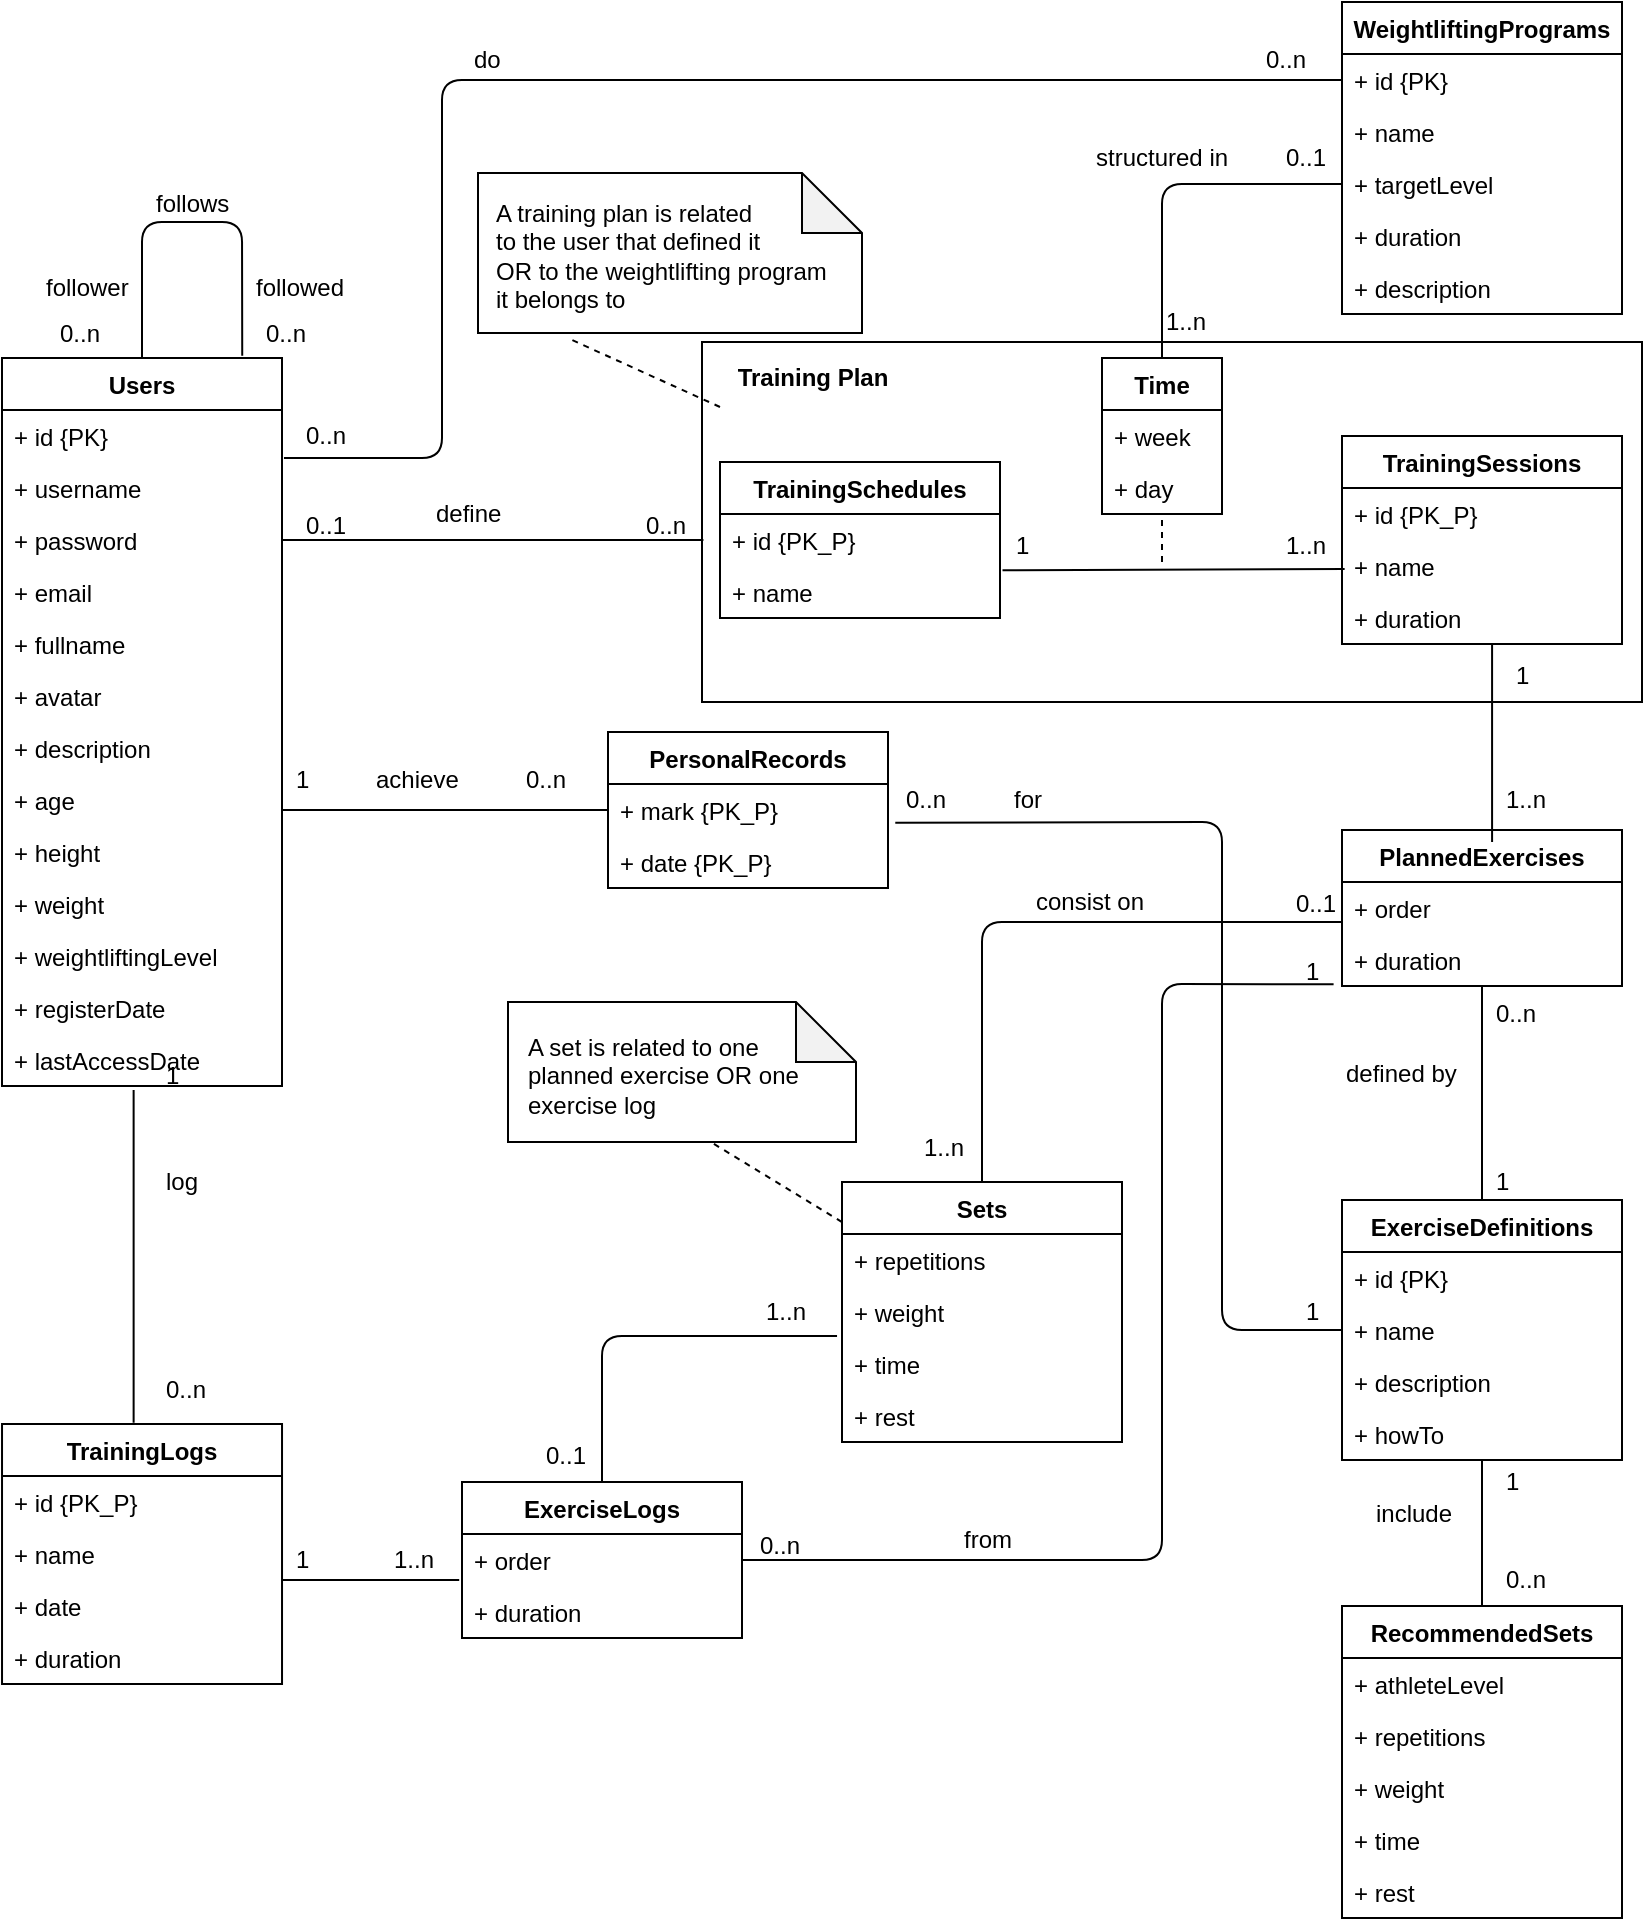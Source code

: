 <mxfile version="13.6.2" type="device"><diagram id="idXTvbD427typI56JTEM" name="Page-1"><mxGraphModel dx="2249" dy="763" grid="1" gridSize="10" guides="1" tooltips="1" connect="1" arrows="1" fold="1" page="1" pageScale="1" pageWidth="827" pageHeight="1169" math="0" shadow="0"><root><mxCell id="0"/><mxCell id="1" parent="0"/><mxCell id="OEXnfbYVCqWQle-lbvi1-2" value="" style="shape=note;whiteSpace=wrap;html=1;backgroundOutline=1;darkOpacity=0.05;" vertex="1" parent="1"><mxGeometry x="208" y="195.5" width="192" height="80" as="geometry"/></mxCell><mxCell id="u2tFUSEiuzSEKqtP-xgX-14" value="" style="verticalLabelPosition=bottom;verticalAlign=top;html=1;shape=mxgraph.basic.rect;fillColor=#ffffff;fillColor2=none;strokeColor=#000000;strokeWidth=1;size=20;indent=5;" parent="1" vertex="1"><mxGeometry x="320" y="280" width="470" height="180" as="geometry"/></mxCell><mxCell id="pbSIblfSQKx388UFBBrS-122" value="Time" style="swimlane;fontStyle=1;childLayout=stackLayout;horizontal=1;startSize=26;fillColor=none;horizontalStack=0;resizeParent=1;resizeParentMax=0;resizeLast=0;collapsible=1;marginBottom=0;" parent="1" vertex="1"><mxGeometry x="520" y="288" width="60" height="78" as="geometry"/></mxCell><mxCell id="pbSIblfSQKx388UFBBrS-125" value="+ week" style="text;strokeColor=none;fillColor=none;align=left;verticalAlign=top;spacingLeft=4;spacingRight=4;overflow=hidden;rotatable=0;points=[[0,0.5],[1,0.5]];portConstraint=eastwest;" parent="pbSIblfSQKx388UFBBrS-122" vertex="1"><mxGeometry y="26" width="60" height="26" as="geometry"/></mxCell><mxCell id="pbSIblfSQKx388UFBBrS-127" value="+ day" style="text;strokeColor=none;fillColor=none;align=left;verticalAlign=top;spacingLeft=4;spacingRight=4;overflow=hidden;rotatable=0;points=[[0,0.5],[1,0.5]];portConstraint=eastwest;" parent="pbSIblfSQKx388UFBBrS-122" vertex="1"><mxGeometry y="52" width="60" height="26" as="geometry"/></mxCell><mxCell id="pbSIblfSQKx388UFBBrS-6" value="Users" style="swimlane;fontStyle=1;childLayout=stackLayout;horizontal=1;startSize=26;fillColor=none;horizontalStack=0;resizeParent=1;resizeParentMax=0;resizeLast=0;collapsible=1;marginBottom=0;" parent="1" vertex="1"><mxGeometry x="-30" y="288" width="140" height="364" as="geometry"/></mxCell><mxCell id="pbSIblfSQKx388UFBBrS-7" value="+ id {PK}" style="text;strokeColor=none;fillColor=none;align=left;verticalAlign=top;spacingLeft=4;spacingRight=4;overflow=hidden;rotatable=0;points=[[0,0.5],[1,0.5]];portConstraint=eastwest;" parent="pbSIblfSQKx388UFBBrS-6" vertex="1"><mxGeometry y="26" width="140" height="26" as="geometry"/></mxCell><mxCell id="pbSIblfSQKx388UFBBrS-8" value="+ username" style="text;strokeColor=none;fillColor=none;align=left;verticalAlign=top;spacingLeft=4;spacingRight=4;overflow=hidden;rotatable=0;points=[[0,0.5],[1,0.5]];portConstraint=eastwest;" parent="pbSIblfSQKx388UFBBrS-6" vertex="1"><mxGeometry y="52" width="140" height="26" as="geometry"/></mxCell><mxCell id="pbSIblfSQKx388UFBBrS-13" value="+ password" style="text;strokeColor=none;fillColor=none;align=left;verticalAlign=top;spacingLeft=4;spacingRight=4;overflow=hidden;rotatable=0;points=[[0,0.5],[1,0.5]];portConstraint=eastwest;" parent="pbSIblfSQKx388UFBBrS-6" vertex="1"><mxGeometry y="78" width="140" height="26" as="geometry"/></mxCell><mxCell id="pbSIblfSQKx388UFBBrS-15" value="+ email" style="text;strokeColor=none;fillColor=none;align=left;verticalAlign=top;spacingLeft=4;spacingRight=4;overflow=hidden;rotatable=0;points=[[0,0.5],[1,0.5]];portConstraint=eastwest;" parent="pbSIblfSQKx388UFBBrS-6" vertex="1"><mxGeometry y="104" width="140" height="26" as="geometry"/></mxCell><mxCell id="pbSIblfSQKx388UFBBrS-11" value="+ fullname" style="text;strokeColor=none;fillColor=none;align=left;verticalAlign=top;spacingLeft=4;spacingRight=4;overflow=hidden;rotatable=0;points=[[0,0.5],[1,0.5]];portConstraint=eastwest;" parent="pbSIblfSQKx388UFBBrS-6" vertex="1"><mxGeometry y="130" width="140" height="26" as="geometry"/></mxCell><mxCell id="pbSIblfSQKx388UFBBrS-14" value="+ avatar" style="text;strokeColor=none;fillColor=none;align=left;verticalAlign=top;spacingLeft=4;spacingRight=4;overflow=hidden;rotatable=0;points=[[0,0.5],[1,0.5]];portConstraint=eastwest;" parent="pbSIblfSQKx388UFBBrS-6" vertex="1"><mxGeometry y="156" width="140" height="26" as="geometry"/></mxCell><mxCell id="OEXnfbYVCqWQle-lbvi1-6" value="+ description" style="text;strokeColor=none;fillColor=none;align=left;verticalAlign=top;spacingLeft=4;spacingRight=4;overflow=hidden;rotatable=0;points=[[0,0.5],[1,0.5]];portConstraint=eastwest;" vertex="1" parent="pbSIblfSQKx388UFBBrS-6"><mxGeometry y="182" width="140" height="26" as="geometry"/></mxCell><mxCell id="pbSIblfSQKx388UFBBrS-18" value="+ age" style="text;strokeColor=none;fillColor=none;align=left;verticalAlign=top;spacingLeft=4;spacingRight=4;overflow=hidden;rotatable=0;points=[[0,0.5],[1,0.5]];portConstraint=eastwest;" parent="pbSIblfSQKx388UFBBrS-6" vertex="1"><mxGeometry y="208" width="140" height="26" as="geometry"/></mxCell><mxCell id="pbSIblfSQKx388UFBBrS-16" value="+ height" style="text;strokeColor=none;fillColor=none;align=left;verticalAlign=top;spacingLeft=4;spacingRight=4;overflow=hidden;rotatable=0;points=[[0,0.5],[1,0.5]];portConstraint=eastwest;" parent="pbSIblfSQKx388UFBBrS-6" vertex="1"><mxGeometry y="234" width="140" height="26" as="geometry"/></mxCell><mxCell id="pbSIblfSQKx388UFBBrS-17" value="+ weight" style="text;strokeColor=none;fillColor=none;align=left;verticalAlign=top;spacingLeft=4;spacingRight=4;overflow=hidden;rotatable=0;points=[[0,0.5],[1,0.5]];portConstraint=eastwest;" parent="pbSIblfSQKx388UFBBrS-6" vertex="1"><mxGeometry y="260" width="140" height="26" as="geometry"/></mxCell><mxCell id="pbSIblfSQKx388UFBBrS-19" value="+ weightliftingLevel" style="text;strokeColor=none;fillColor=none;align=left;verticalAlign=top;spacingLeft=4;spacingRight=4;overflow=hidden;rotatable=0;points=[[0,0.5],[1,0.5]];portConstraint=eastwest;" parent="pbSIblfSQKx388UFBBrS-6" vertex="1"><mxGeometry y="286" width="140" height="26" as="geometry"/></mxCell><mxCell id="pbSIblfSQKx388UFBBrS-9" value="+ registerDate" style="text;strokeColor=none;fillColor=none;align=left;verticalAlign=top;spacingLeft=4;spacingRight=4;overflow=hidden;rotatable=0;points=[[0,0.5],[1,0.5]];portConstraint=eastwest;" parent="pbSIblfSQKx388UFBBrS-6" vertex="1"><mxGeometry y="312" width="140" height="26" as="geometry"/></mxCell><mxCell id="pbSIblfSQKx388UFBBrS-10" value="+ lastAccessDate" style="text;strokeColor=none;fillColor=none;align=left;verticalAlign=top;spacingLeft=4;spacingRight=4;overflow=hidden;rotatable=0;points=[[0,0.5],[1,0.5]];portConstraint=eastwest;" parent="pbSIblfSQKx388UFBBrS-6" vertex="1"><mxGeometry y="338" width="140" height="26" as="geometry"/></mxCell><mxCell id="pbSIblfSQKx388UFBBrS-35" value="follows" style="text;html=1;resizable=0;points=[];autosize=1;align=left;verticalAlign=top;spacingTop=-4;" parent="1" vertex="1"><mxGeometry x="45" y="201" width="50" height="20" as="geometry"/></mxCell><mxCell id="pbSIblfSQKx388UFBBrS-36" value="follower" style="text;html=1;resizable=0;points=[];autosize=1;align=left;verticalAlign=top;spacingTop=-4;" parent="1" vertex="1"><mxGeometry x="-10" y="243" width="60" height="20" as="geometry"/></mxCell><mxCell id="pbSIblfSQKx388UFBBrS-37" value="followed" style="text;html=1;resizable=0;points=[];autosize=1;align=left;verticalAlign=top;spacingTop=-4;" parent="1" vertex="1"><mxGeometry x="95" y="243" width="60" height="20" as="geometry"/></mxCell><mxCell id="pbSIblfSQKx388UFBBrS-39" value="TrainingSchedules" style="swimlane;fontStyle=1;childLayout=stackLayout;horizontal=1;startSize=26;fillColor=none;horizontalStack=0;resizeParent=1;resizeParentMax=0;resizeLast=0;collapsible=1;marginBottom=0;" parent="1" vertex="1"><mxGeometry x="329" y="340" width="140" height="78" as="geometry"/></mxCell><mxCell id="pbSIblfSQKx388UFBBrS-40" value="+ id {PK_P}" style="text;strokeColor=none;fillColor=none;align=left;verticalAlign=top;spacingLeft=4;spacingRight=4;overflow=hidden;rotatable=0;points=[[0,0.5],[1,0.5]];portConstraint=eastwest;" parent="pbSIblfSQKx388UFBBrS-39" vertex="1"><mxGeometry y="26" width="140" height="26" as="geometry"/></mxCell><mxCell id="pbSIblfSQKx388UFBBrS-41" value="+ name" style="text;strokeColor=none;fillColor=none;align=left;verticalAlign=top;spacingLeft=4;spacingRight=4;overflow=hidden;rotatable=0;points=[[0,0.5],[1,0.5]];portConstraint=eastwest;" parent="pbSIblfSQKx388UFBBrS-39" vertex="1"><mxGeometry y="52" width="140" height="26" as="geometry"/></mxCell><mxCell id="pbSIblfSQKx388UFBBrS-43" value="TrainingSessions" style="swimlane;fontStyle=1;childLayout=stackLayout;horizontal=1;startSize=26;fillColor=none;horizontalStack=0;resizeParent=1;resizeParentMax=0;resizeLast=0;collapsible=1;marginBottom=0;" parent="1" vertex="1"><mxGeometry x="640" y="327" width="140" height="104" as="geometry"/></mxCell><mxCell id="pbSIblfSQKx388UFBBrS-44" value="+ id {PK_P}" style="text;strokeColor=none;fillColor=none;align=left;verticalAlign=top;spacingLeft=4;spacingRight=4;overflow=hidden;rotatable=0;points=[[0,0.5],[1,0.5]];portConstraint=eastwest;" parent="pbSIblfSQKx388UFBBrS-43" vertex="1"><mxGeometry y="26" width="140" height="26" as="geometry"/></mxCell><mxCell id="pbSIblfSQKx388UFBBrS-45" value="+ name" style="text;strokeColor=none;fillColor=none;align=left;verticalAlign=top;spacingLeft=4;spacingRight=4;overflow=hidden;rotatable=0;points=[[0,0.5],[1,0.5]];portConstraint=eastwest;" parent="pbSIblfSQKx388UFBBrS-43" vertex="1"><mxGeometry y="52" width="140" height="26" as="geometry"/></mxCell><mxCell id="pbSIblfSQKx388UFBBrS-54" value="+ duration" style="text;strokeColor=none;fillColor=none;align=left;verticalAlign=top;spacingLeft=4;spacingRight=4;overflow=hidden;rotatable=0;points=[[0,0.5],[1,0.5]];portConstraint=eastwest;" parent="pbSIblfSQKx388UFBBrS-43" vertex="1"><mxGeometry y="78" width="140" height="26" as="geometry"/></mxCell><mxCell id="pbSIblfSQKx388UFBBrS-50" value="PlannedExercises" style="swimlane;fontStyle=1;childLayout=stackLayout;horizontal=1;startSize=26;fillColor=none;horizontalStack=0;resizeParent=1;resizeParentMax=0;resizeLast=0;collapsible=1;marginBottom=0;" parent="1" vertex="1"><mxGeometry x="640" y="524" width="140" height="78" as="geometry"/></mxCell><mxCell id="pbSIblfSQKx388UFBBrS-111" value="+ order" style="text;strokeColor=none;fillColor=none;align=left;verticalAlign=top;spacingLeft=4;spacingRight=4;overflow=hidden;rotatable=0;points=[[0,0.5],[1,0.5]];portConstraint=eastwest;" parent="pbSIblfSQKx388UFBBrS-50" vertex="1"><mxGeometry y="26" width="140" height="26" as="geometry"/></mxCell><mxCell id="pbSIblfSQKx388UFBBrS-53" value="+ duration" style="text;strokeColor=none;fillColor=none;align=left;verticalAlign=top;spacingLeft=4;spacingRight=4;overflow=hidden;rotatable=0;points=[[0,0.5],[1,0.5]];portConstraint=eastwest;" parent="pbSIblfSQKx388UFBBrS-50" vertex="1"><mxGeometry y="52" width="140" height="26" as="geometry"/></mxCell><mxCell id="pbSIblfSQKx388UFBBrS-55" value="Sets" style="swimlane;fontStyle=1;childLayout=stackLayout;horizontal=1;startSize=26;fillColor=none;horizontalStack=0;resizeParent=1;resizeParentMax=0;resizeLast=0;collapsible=1;marginBottom=0;" parent="1" vertex="1"><mxGeometry x="390" y="700" width="140" height="130" as="geometry"/></mxCell><mxCell id="pbSIblfSQKx388UFBBrS-56" value="+ repetitions" style="text;strokeColor=none;fillColor=none;align=left;verticalAlign=top;spacingLeft=4;spacingRight=4;overflow=hidden;rotatable=0;points=[[0,0.5],[1,0.5]];portConstraint=eastwest;" parent="pbSIblfSQKx388UFBBrS-55" vertex="1"><mxGeometry y="26" width="140" height="26" as="geometry"/></mxCell><mxCell id="pbSIblfSQKx388UFBBrS-57" value="+ weight" style="text;strokeColor=none;fillColor=none;align=left;verticalAlign=top;spacingLeft=4;spacingRight=4;overflow=hidden;rotatable=0;points=[[0,0.5],[1,0.5]];portConstraint=eastwest;" parent="pbSIblfSQKx388UFBBrS-55" vertex="1"><mxGeometry y="52" width="140" height="26" as="geometry"/></mxCell><mxCell id="pbSIblfSQKx388UFBBrS-61" value="+ time" style="text;strokeColor=none;fillColor=none;align=left;verticalAlign=top;spacingLeft=4;spacingRight=4;overflow=hidden;rotatable=0;points=[[0,0.5],[1,0.5]];portConstraint=eastwest;" parent="pbSIblfSQKx388UFBBrS-55" vertex="1"><mxGeometry y="78" width="140" height="26" as="geometry"/></mxCell><mxCell id="pbSIblfSQKx388UFBBrS-58" value="+ rest" style="text;strokeColor=none;fillColor=none;align=left;verticalAlign=top;spacingLeft=4;spacingRight=4;overflow=hidden;rotatable=0;points=[[0,0.5],[1,0.5]];portConstraint=eastwest;" parent="pbSIblfSQKx388UFBBrS-55" vertex="1"><mxGeometry y="104" width="140" height="26" as="geometry"/></mxCell><mxCell id="pbSIblfSQKx388UFBBrS-62" value="ExerciseDefinitions" style="swimlane;fontStyle=1;childLayout=stackLayout;horizontal=1;startSize=26;fillColor=none;horizontalStack=0;resizeParent=1;resizeParentMax=0;resizeLast=0;collapsible=1;marginBottom=0;" parent="1" vertex="1"><mxGeometry x="640" y="709" width="140" height="130" as="geometry"/></mxCell><mxCell id="pbSIblfSQKx388UFBBrS-66" value="+ id {PK}" style="text;strokeColor=none;fillColor=none;align=left;verticalAlign=top;spacingLeft=4;spacingRight=4;overflow=hidden;rotatable=0;points=[[0,0.5],[1,0.5]];portConstraint=eastwest;" parent="pbSIblfSQKx388UFBBrS-62" vertex="1"><mxGeometry y="26" width="140" height="26" as="geometry"/></mxCell><mxCell id="pbSIblfSQKx388UFBBrS-63" value="+ name" style="text;strokeColor=none;fillColor=none;align=left;verticalAlign=top;spacingLeft=4;spacingRight=4;overflow=hidden;rotatable=0;points=[[0,0.5],[1,0.5]];portConstraint=eastwest;" parent="pbSIblfSQKx388UFBBrS-62" vertex="1"><mxGeometry y="52" width="140" height="26" as="geometry"/></mxCell><mxCell id="pbSIblfSQKx388UFBBrS-64" value="+ description" style="text;strokeColor=none;fillColor=none;align=left;verticalAlign=top;spacingLeft=4;spacingRight=4;overflow=hidden;rotatable=0;points=[[0,0.5],[1,0.5]];portConstraint=eastwest;" parent="pbSIblfSQKx388UFBBrS-62" vertex="1"><mxGeometry y="78" width="140" height="26" as="geometry"/></mxCell><mxCell id="pbSIblfSQKx388UFBBrS-65" value="+ howTo" style="text;strokeColor=none;fillColor=none;align=left;verticalAlign=top;spacingLeft=4;spacingRight=4;overflow=hidden;rotatable=0;points=[[0,0.5],[1,0.5]];portConstraint=eastwest;" parent="pbSIblfSQKx388UFBBrS-62" vertex="1"><mxGeometry y="104" width="140" height="26" as="geometry"/></mxCell><mxCell id="pbSIblfSQKx388UFBBrS-72" value="RecommendedSets" style="swimlane;fontStyle=1;childLayout=stackLayout;horizontal=1;startSize=26;fillColor=none;horizontalStack=0;resizeParent=1;resizeParentMax=0;resizeLast=0;collapsible=1;marginBottom=0;" parent="1" vertex="1"><mxGeometry x="640" y="912" width="140" height="156" as="geometry"/></mxCell><mxCell id="pbSIblfSQKx388UFBBrS-77" value="+ athleteLevel" style="text;strokeColor=none;fillColor=none;align=left;verticalAlign=top;spacingLeft=4;spacingRight=4;overflow=hidden;rotatable=0;points=[[0,0.5],[1,0.5]];portConstraint=eastwest;" parent="pbSIblfSQKx388UFBBrS-72" vertex="1"><mxGeometry y="26" width="140" height="26" as="geometry"/></mxCell><mxCell id="pbSIblfSQKx388UFBBrS-73" value="+ repetitions" style="text;strokeColor=none;fillColor=none;align=left;verticalAlign=top;spacingLeft=4;spacingRight=4;overflow=hidden;rotatable=0;points=[[0,0.5],[1,0.5]];portConstraint=eastwest;" parent="pbSIblfSQKx388UFBBrS-72" vertex="1"><mxGeometry y="52" width="140" height="26" as="geometry"/></mxCell><mxCell id="pbSIblfSQKx388UFBBrS-74" value="+ weight" style="text;strokeColor=none;fillColor=none;align=left;verticalAlign=top;spacingLeft=4;spacingRight=4;overflow=hidden;rotatable=0;points=[[0,0.5],[1,0.5]];portConstraint=eastwest;" parent="pbSIblfSQKx388UFBBrS-72" vertex="1"><mxGeometry y="78" width="140" height="26" as="geometry"/></mxCell><mxCell id="pbSIblfSQKx388UFBBrS-75" value="+ time" style="text;strokeColor=none;fillColor=none;align=left;verticalAlign=top;spacingLeft=4;spacingRight=4;overflow=hidden;rotatable=0;points=[[0,0.5],[1,0.5]];portConstraint=eastwest;" parent="pbSIblfSQKx388UFBBrS-72" vertex="1"><mxGeometry y="104" width="140" height="26" as="geometry"/></mxCell><mxCell id="pbSIblfSQKx388UFBBrS-76" value="+ rest" style="text;strokeColor=none;fillColor=none;align=left;verticalAlign=top;spacingLeft=4;spacingRight=4;overflow=hidden;rotatable=0;points=[[0,0.5],[1,0.5]];portConstraint=eastwest;" parent="pbSIblfSQKx388UFBBrS-72" vertex="1"><mxGeometry y="130" width="140" height="26" as="geometry"/></mxCell><mxCell id="pbSIblfSQKx388UFBBrS-78" value="WeightliftingPrograms" style="swimlane;fontStyle=1;childLayout=stackLayout;horizontal=1;startSize=26;fillColor=none;horizontalStack=0;resizeParent=1;resizeParentMax=0;resizeLast=0;collapsible=1;marginBottom=0;" parent="1" vertex="1"><mxGeometry x="640" y="110" width="140" height="156" as="geometry"/></mxCell><mxCell id="pbSIblfSQKx388UFBBrS-79" value="+ id {PK}" style="text;strokeColor=none;fillColor=none;align=left;verticalAlign=top;spacingLeft=4;spacingRight=4;overflow=hidden;rotatable=0;points=[[0,0.5],[1,0.5]];portConstraint=eastwest;" parent="pbSIblfSQKx388UFBBrS-78" vertex="1"><mxGeometry y="26" width="140" height="26" as="geometry"/></mxCell><mxCell id="pbSIblfSQKx388UFBBrS-80" value="+ name" style="text;strokeColor=none;fillColor=none;align=left;verticalAlign=top;spacingLeft=4;spacingRight=4;overflow=hidden;rotatable=0;points=[[0,0.5],[1,0.5]];portConstraint=eastwest;" parent="pbSIblfSQKx388UFBBrS-78" vertex="1"><mxGeometry y="52" width="140" height="26" as="geometry"/></mxCell><mxCell id="pbSIblfSQKx388UFBBrS-82" value="+ targetLevel" style="text;strokeColor=none;fillColor=none;align=left;verticalAlign=top;spacingLeft=4;spacingRight=4;overflow=hidden;rotatable=0;points=[[0,0.5],[1,0.5]];portConstraint=eastwest;" parent="pbSIblfSQKx388UFBBrS-78" vertex="1"><mxGeometry y="78" width="140" height="26" as="geometry"/></mxCell><mxCell id="pbSIblfSQKx388UFBBrS-81" value="+ duration" style="text;strokeColor=none;fillColor=none;align=left;verticalAlign=top;spacingLeft=4;spacingRight=4;overflow=hidden;rotatable=0;points=[[0,0.5],[1,0.5]];portConstraint=eastwest;" parent="pbSIblfSQKx388UFBBrS-78" vertex="1"><mxGeometry y="104" width="140" height="26" as="geometry"/></mxCell><mxCell id="pbSIblfSQKx388UFBBrS-83" value="+ description" style="text;strokeColor=none;fillColor=none;align=left;verticalAlign=top;spacingLeft=4;spacingRight=4;overflow=hidden;rotatable=0;points=[[0,0.5],[1,0.5]];portConstraint=eastwest;" parent="pbSIblfSQKx388UFBBrS-78" vertex="1"><mxGeometry y="130" width="140" height="26" as="geometry"/></mxCell><mxCell id="pbSIblfSQKx388UFBBrS-84" value="TrainingLogs" style="swimlane;fontStyle=1;childLayout=stackLayout;horizontal=1;startSize=26;fillColor=none;horizontalStack=0;resizeParent=1;resizeParentMax=0;resizeLast=0;collapsible=1;marginBottom=0;" parent="1" vertex="1"><mxGeometry x="-29.983" y="821" width="140" height="130" as="geometry"/></mxCell><mxCell id="pbSIblfSQKx388UFBBrS-85" value="+ id {PK_P}" style="text;strokeColor=none;fillColor=none;align=left;verticalAlign=top;spacingLeft=4;spacingRight=4;overflow=hidden;rotatable=0;points=[[0,0.5],[1,0.5]];portConstraint=eastwest;" parent="pbSIblfSQKx388UFBBrS-84" vertex="1"><mxGeometry y="26" width="140" height="26" as="geometry"/></mxCell><mxCell id="pbSIblfSQKx388UFBBrS-86" value="+ name" style="text;strokeColor=none;fillColor=none;align=left;verticalAlign=top;spacingLeft=4;spacingRight=4;overflow=hidden;rotatable=0;points=[[0,0.5],[1,0.5]];portConstraint=eastwest;" parent="pbSIblfSQKx388UFBBrS-84" vertex="1"><mxGeometry y="52" width="140" height="26" as="geometry"/></mxCell><mxCell id="pbSIblfSQKx388UFBBrS-87" value="+ date" style="text;strokeColor=none;fillColor=none;align=left;verticalAlign=top;spacingLeft=4;spacingRight=4;overflow=hidden;rotatable=0;points=[[0,0.5],[1,0.5]];portConstraint=eastwest;" parent="pbSIblfSQKx388UFBBrS-84" vertex="1"><mxGeometry y="78" width="140" height="26" as="geometry"/></mxCell><mxCell id="pbSIblfSQKx388UFBBrS-88" value="+ duration" style="text;strokeColor=none;fillColor=none;align=left;verticalAlign=top;spacingLeft=4;spacingRight=4;overflow=hidden;rotatable=0;points=[[0,0.5],[1,0.5]];portConstraint=eastwest;" parent="pbSIblfSQKx388UFBBrS-84" vertex="1"><mxGeometry y="104" width="140" height="26" as="geometry"/></mxCell><mxCell id="pbSIblfSQKx388UFBBrS-90" value="ExerciseLogs" style="swimlane;fontStyle=1;childLayout=stackLayout;horizontal=1;startSize=26;fillColor=none;horizontalStack=0;resizeParent=1;resizeParentMax=0;resizeLast=0;collapsible=1;marginBottom=0;" parent="1" vertex="1"><mxGeometry x="200" y="850" width="140" height="78" as="geometry"/></mxCell><mxCell id="pbSIblfSQKx388UFBBrS-92" value="+ order" style="text;strokeColor=none;fillColor=none;align=left;verticalAlign=top;spacingLeft=4;spacingRight=4;overflow=hidden;rotatable=0;points=[[0,0.5],[1,0.5]];portConstraint=eastwest;" parent="pbSIblfSQKx388UFBBrS-90" vertex="1"><mxGeometry y="26" width="140" height="26" as="geometry"/></mxCell><mxCell id="pbSIblfSQKx388UFBBrS-93" value="+ duration" style="text;strokeColor=none;fillColor=none;align=left;verticalAlign=top;spacingLeft=4;spacingRight=4;overflow=hidden;rotatable=0;points=[[0,0.5],[1,0.5]];portConstraint=eastwest;" parent="pbSIblfSQKx388UFBBrS-90" vertex="1"><mxGeometry y="52" width="140" height="26" as="geometry"/></mxCell><mxCell id="pbSIblfSQKx388UFBBrS-105" value="1..n" style="text;html=1;resizable=0;points=[];autosize=1;align=left;verticalAlign=top;spacingTop=-4;" parent="1" vertex="1"><mxGeometry x="350" y="755" width="40" height="20" as="geometry"/></mxCell><mxCell id="pbSIblfSQKx388UFBBrS-115" value="" style="endArrow=none;html=1;entryX=0.5;entryY=1;entryDx=0;entryDy=0;exitX=0.5;exitY=0;exitDx=0;exitDy=0;" parent="1" source="pbSIblfSQKx388UFBBrS-62" target="pbSIblfSQKx388UFBBrS-50" edge="1"><mxGeometry width="50" height="50" relative="1" as="geometry"><mxPoint x="560" y="740" as="sourcePoint"/><mxPoint x="610" y="690" as="targetPoint"/></mxGeometry></mxCell><mxCell id="pbSIblfSQKx388UFBBrS-116" value="defined by" style="text;html=1;resizable=0;points=[];autosize=1;align=left;verticalAlign=top;spacingTop=-4;" parent="1" vertex="1"><mxGeometry x="640" y="635.5" width="70" height="20" as="geometry"/></mxCell><mxCell id="pbSIblfSQKx388UFBBrS-117" value="1" style="text;html=1;resizable=0;points=[];autosize=1;align=left;verticalAlign=top;spacingTop=-4;" parent="1" vertex="1"><mxGeometry x="715" y="690" width="20" height="20" as="geometry"/></mxCell><mxCell id="pbSIblfSQKx388UFBBrS-118" value="0..n" style="text;html=1;resizable=0;points=[];autosize=1;align=left;verticalAlign=top;spacingTop=-4;" parent="1" vertex="1"><mxGeometry x="715" y="606" width="40" height="20" as="geometry"/></mxCell><mxCell id="pbSIblfSQKx388UFBBrS-128" value="" style="endArrow=none;dashed=1;html=1;entryX=0.5;entryY=1;entryDx=0;entryDy=0;" parent="1" target="pbSIblfSQKx388UFBBrS-122" edge="1"><mxGeometry width="50" height="50" relative="1" as="geometry"><mxPoint x="550" y="390" as="sourcePoint"/><mxPoint x="490" y="190" as="targetPoint"/></mxGeometry></mxCell><mxCell id="pbSIblfSQKx388UFBBrS-129" value="" style="endArrow=none;html=1;entryX=0;entryY=0.5;entryDx=0;entryDy=0;exitX=0.5;exitY=0;exitDx=0;exitDy=0;" parent="1" source="pbSIblfSQKx388UFBBrS-122" target="pbSIblfSQKx388UFBBrS-82" edge="1"><mxGeometry width="50" height="50" relative="1" as="geometry"><mxPoint x="470" y="270" as="sourcePoint"/><mxPoint x="520" y="220" as="targetPoint"/><Array as="points"><mxPoint x="550" y="201"/></Array></mxGeometry></mxCell><mxCell id="pbSIblfSQKx388UFBBrS-130" value="structured in" style="text;html=1;resizable=0;points=[];autosize=1;align=left;verticalAlign=top;spacingTop=-4;" parent="1" vertex="1"><mxGeometry x="515" y="178" width="80" height="20" as="geometry"/></mxCell><mxCell id="pbSIblfSQKx388UFBBrS-131" value="0..1" style="text;html=1;resizable=0;points=[];autosize=1;align=left;verticalAlign=top;spacingTop=-4;" parent="1" vertex="1"><mxGeometry x="610" y="178" width="40" height="20" as="geometry"/></mxCell><mxCell id="pbSIblfSQKx388UFBBrS-132" value="1..n" style="text;html=1;resizable=0;points=[];autosize=1;align=left;verticalAlign=top;spacingTop=-4;" parent="1" vertex="1"><mxGeometry x="550" y="260" width="40" height="20" as="geometry"/></mxCell><mxCell id="pbSIblfSQKx388UFBBrS-134" value="1..n" style="text;html=1;resizable=0;points=[];autosize=1;align=left;verticalAlign=top;spacingTop=-4;" parent="1" vertex="1"><mxGeometry x="610" y="372" width="40" height="20" as="geometry"/></mxCell><mxCell id="pbSIblfSQKx388UFBBrS-135" value="1..n" style="text;html=1;resizable=0;points=[];autosize=1;align=left;verticalAlign=top;spacingTop=-4;" parent="1" vertex="1"><mxGeometry x="429" y="673" width="40" height="20" as="geometry"/></mxCell><mxCell id="pbSIblfSQKx388UFBBrS-136" value="0..n" style="text;html=1;resizable=0;points=[];autosize=1;align=left;verticalAlign=top;spacingTop=-4;" parent="1" vertex="1"><mxGeometry x="720" y="889" width="40" height="20" as="geometry"/></mxCell><mxCell id="pbSIblfSQKx388UFBBrS-137" value="1..n" style="text;html=1;resizable=0;points=[];autosize=1;align=left;verticalAlign=top;spacingTop=-4;" parent="1" vertex="1"><mxGeometry x="164" y="879" width="40" height="20" as="geometry"/></mxCell><mxCell id="pbSIblfSQKx388UFBBrS-141" value="log" style="text;html=1;resizable=0;points=[];autosize=1;align=left;verticalAlign=top;spacingTop=-4;" parent="1" vertex="1"><mxGeometry x="50" y="690" width="30" height="20" as="geometry"/></mxCell><mxCell id="pbSIblfSQKx388UFBBrS-142" value="" style="endArrow=none;html=1;" parent="1" source="pbSIblfSQKx388UFBBrS-13" edge="1"><mxGeometry width="50" height="50" relative="1" as="geometry"><mxPoint x="250" y="429" as="sourcePoint"/><mxPoint x="320.711" y="379" as="targetPoint"/></mxGeometry></mxCell><mxCell id="pbSIblfSQKx388UFBBrS-143" value="define" style="text;html=1;resizable=0;points=[];autosize=1;align=left;verticalAlign=top;spacingTop=-4;" parent="1" vertex="1"><mxGeometry x="185" y="356" width="50" height="20" as="geometry"/></mxCell><mxCell id="pbSIblfSQKx388UFBBrS-145" value="" style="endArrow=none;html=1;exitX=1;exitY=0.5;exitDx=0;exitDy=0;entryX=-0.03;entryY=0.968;entryDx=0;entryDy=0;entryPerimeter=0;" parent="1" source="pbSIblfSQKx388UFBBrS-92" target="pbSIblfSQKx388UFBBrS-53" edge="1"><mxGeometry width="50" height="50" relative="1" as="geometry"><mxPoint x="410" y="920" as="sourcePoint"/><mxPoint x="630" y="640" as="targetPoint"/><Array as="points"><mxPoint x="550" y="889"/><mxPoint x="550" y="601"/></Array></mxGeometry></mxCell><mxCell id="pbSIblfSQKx388UFBBrS-146" value="0..n" style="text;html=1;resizable=0;points=[];autosize=1;align=left;verticalAlign=top;spacingTop=-4;" parent="1" vertex="1"><mxGeometry x="347" y="872" width="40" height="20" as="geometry"/></mxCell><mxCell id="pbSIblfSQKx388UFBBrS-147" value="1" style="text;html=1;resizable=0;points=[];autosize=1;align=left;verticalAlign=top;spacingTop=-4;" parent="1" vertex="1"><mxGeometry x="620" y="584.5" width="20" height="20" as="geometry"/></mxCell><mxCell id="pbSIblfSQKx388UFBBrS-148" value="from" style="text;html=1;resizable=0;points=[];autosize=1;align=left;verticalAlign=top;spacingTop=-4;" parent="1" vertex="1"><mxGeometry x="449" y="869" width="40" height="20" as="geometry"/></mxCell><mxCell id="pbSIblfSQKx388UFBBrS-149" value="include" style="text;html=1;resizable=0;points=[];autosize=1;align=left;verticalAlign=top;spacingTop=-4;" parent="1" vertex="1"><mxGeometry x="655" y="856" width="60" height="20" as="geometry"/></mxCell><mxCell id="pbSIblfSQKx388UFBBrS-150" value="consist on" style="text;html=1;resizable=0;points=[];autosize=1;align=left;verticalAlign=top;spacingTop=-4;" parent="1" vertex="1"><mxGeometry x="485" y="550" width="70" height="20" as="geometry"/></mxCell><mxCell id="pbSIblfSQKx388UFBBrS-152" value="&lt;div&gt;0..1&lt;/div&gt;" style="text;html=1;resizable=0;points=[];autosize=1;align=left;verticalAlign=top;spacingTop=-4;" parent="1" vertex="1"><mxGeometry x="120" y="362" width="40" height="20" as="geometry"/></mxCell><mxCell id="pbSIblfSQKx388UFBBrS-153" value="0..n" style="text;html=1;resizable=0;points=[];autosize=1;align=left;verticalAlign=top;spacingTop=-4;" parent="1" vertex="1"><mxGeometry x="290" y="362" width="40" height="20" as="geometry"/></mxCell><mxCell id="pbSIblfSQKx388UFBBrS-154" value="" style="endArrow=none;html=1;exitX=1.007;exitY=-0.077;exitDx=0;exitDy=0;entryX=0;entryY=0.5;entryDx=0;entryDy=0;exitPerimeter=0;" parent="1" source="pbSIblfSQKx388UFBBrS-8" target="pbSIblfSQKx388UFBBrS-79" edge="1"><mxGeometry width="50" height="50" relative="1" as="geometry"><mxPoint x="200" y="320" as="sourcePoint"/><mxPoint x="250" y="270" as="targetPoint"/><Array as="points"><mxPoint x="190" y="338"/><mxPoint x="190" y="149"/></Array></mxGeometry></mxCell><mxCell id="pbSIblfSQKx388UFBBrS-155" value="do" style="text;html=1;resizable=0;points=[];autosize=1;align=left;verticalAlign=top;spacingTop=-4;" parent="1" vertex="1"><mxGeometry x="204" y="129" width="30" height="20" as="geometry"/></mxCell><mxCell id="pbSIblfSQKx388UFBBrS-156" value="0..n" style="text;html=1;resizable=0;points=[];autosize=1;align=left;verticalAlign=top;spacingTop=-4;" parent="1" vertex="1"><mxGeometry x="600" y="129" width="40" height="20" as="geometry"/></mxCell><mxCell id="pbSIblfSQKx388UFBBrS-157" value="0..n" style="text;html=1;resizable=0;points=[];autosize=1;align=left;verticalAlign=top;spacingTop=-4;" parent="1" vertex="1"><mxGeometry x="120" y="317" width="40" height="20" as="geometry"/></mxCell><mxCell id="pbSIblfSQKx388UFBBrS-159" value="0..n" style="text;html=1;resizable=0;points=[];autosize=1;align=left;verticalAlign=top;spacingTop=-4;" parent="1" vertex="1"><mxGeometry x="-3" y="265.5" width="40" height="20" as="geometry"/></mxCell><mxCell id="pbSIblfSQKx388UFBBrS-160" value="0..n" style="text;html=1;resizable=0;points=[];autosize=1;align=left;verticalAlign=top;spacingTop=-4;" parent="1" vertex="1"><mxGeometry x="100" y="266" width="40" height="20" as="geometry"/></mxCell><mxCell id="pbSIblfSQKx388UFBBrS-163" value="0..n" style="text;html=1;resizable=0;points=[];autosize=1;align=left;verticalAlign=top;spacingTop=-4;" parent="1" vertex="1"><mxGeometry x="50" y="794" width="40" height="20" as="geometry"/></mxCell><mxCell id="pbSIblfSQKx388UFBBrS-164" value="1..n" style="text;html=1;resizable=0;points=[];autosize=1;align=left;verticalAlign=top;spacingTop=-4;" parent="1" vertex="1"><mxGeometry x="720" y="499" width="40" height="20" as="geometry"/></mxCell><mxCell id="pbSIblfSQKx388UFBBrS-166" value="PersonalRecords" style="swimlane;fontStyle=1;childLayout=stackLayout;horizontal=1;startSize=26;fillColor=none;horizontalStack=0;resizeParent=1;resizeParentMax=0;resizeLast=0;collapsible=1;marginBottom=0;" parent="1" vertex="1"><mxGeometry x="273" y="475" width="140" height="78" as="geometry"/></mxCell><mxCell id="pbSIblfSQKx388UFBBrS-168" value="+ mark {PK_P}" style="text;strokeColor=none;fillColor=none;align=left;verticalAlign=top;spacingLeft=4;spacingRight=4;overflow=hidden;rotatable=0;points=[[0,0.5],[1,0.5]];portConstraint=eastwest;" parent="pbSIblfSQKx388UFBBrS-166" vertex="1"><mxGeometry y="26" width="140" height="26" as="geometry"/></mxCell><mxCell id="pbSIblfSQKx388UFBBrS-169" value="+ date {PK_P}" style="text;strokeColor=none;fillColor=none;align=left;verticalAlign=top;spacingLeft=4;spacingRight=4;overflow=hidden;rotatable=0;points=[[0,0.5],[1,0.5]];portConstraint=eastwest;" parent="pbSIblfSQKx388UFBBrS-166" vertex="1"><mxGeometry y="52" width="140" height="26" as="geometry"/></mxCell><mxCell id="pbSIblfSQKx388UFBBrS-171" value="achieve" style="text;html=1;resizable=0;points=[];autosize=1;align=left;verticalAlign=top;spacingTop=-4;" parent="1" vertex="1"><mxGeometry x="155" y="489" width="60" height="20" as="geometry"/></mxCell><mxCell id="pbSIblfSQKx388UFBBrS-172" value="0..n" style="text;html=1;resizable=0;points=[];autosize=1;align=left;verticalAlign=top;spacingTop=-4;" parent="1" vertex="1"><mxGeometry x="230" y="489" width="40" height="20" as="geometry"/></mxCell><mxCell id="pbSIblfSQKx388UFBBrS-173" value="" style="endArrow=none;html=1;exitX=1.026;exitY=0.744;exitDx=0;exitDy=0;exitPerimeter=0;entryX=0;entryY=0.5;entryDx=0;entryDy=0;" parent="1" source="pbSIblfSQKx388UFBBrS-168" target="pbSIblfSQKx388UFBBrS-63" edge="1"><mxGeometry width="50" height="50" relative="1" as="geometry"><mxPoint x="480" y="540" as="sourcePoint"/><mxPoint x="700" y="700" as="targetPoint"/><Array as="points"><mxPoint x="580" y="520"/><mxPoint x="580" y="774"/></Array></mxGeometry></mxCell><mxCell id="pbSIblfSQKx388UFBBrS-174" value="for" style="text;html=1;resizable=0;points=[];autosize=1;align=left;verticalAlign=top;spacingTop=-4;" parent="1" vertex="1"><mxGeometry x="474" y="499" width="30" height="20" as="geometry"/></mxCell><mxCell id="pbSIblfSQKx388UFBBrS-175" value="0..n" style="text;html=1;resizable=0;points=[];autosize=1;align=left;verticalAlign=top;spacingTop=-4;" parent="1" vertex="1"><mxGeometry x="420" y="499" width="40" height="20" as="geometry"/></mxCell><mxCell id="pbSIblfSQKx388UFBBrS-176" value="1" style="text;html=1;resizable=0;points=[];autosize=1;align=left;verticalAlign=top;spacingTop=-4;" parent="1" vertex="1"><mxGeometry x="620" y="755" width="20" height="20" as="geometry"/></mxCell><mxCell id="u2tFUSEiuzSEKqtP-xgX-1" value="" style="endArrow=none;html=1;entryX=0;entryY=0.5;entryDx=0;entryDy=0;" parent="1" target="pbSIblfSQKx388UFBBrS-168" edge="1"><mxGeometry width="50" height="50" relative="1" as="geometry"><mxPoint x="110" y="514" as="sourcePoint"/><mxPoint x="220" y="520" as="targetPoint"/><Array as="points"><mxPoint x="130" y="514"/></Array></mxGeometry></mxCell><mxCell id="u2tFUSEiuzSEKqtP-xgX-2" value="1" style="text;html=1;resizable=0;points=[];autosize=1;align=left;verticalAlign=top;spacingTop=-4;" parent="1" vertex="1"><mxGeometry x="115" y="489" width="20" height="20" as="geometry"/></mxCell><mxCell id="u2tFUSEiuzSEKqtP-xgX-4" value="" style="endArrow=none;html=1;entryX=0.47;entryY=1.076;entryDx=0;entryDy=0;entryPerimeter=0;exitX=0.47;exitY=-0.005;exitDx=0;exitDy=0;exitPerimeter=0;" parent="1" source="pbSIblfSQKx388UFBBrS-84" target="pbSIblfSQKx388UFBBrS-10" edge="1"><mxGeometry width="50" height="50" relative="1" as="geometry"><mxPoint x="10" y="750" as="sourcePoint"/><mxPoint x="60" y="700" as="targetPoint"/></mxGeometry></mxCell><mxCell id="u2tFUSEiuzSEKqtP-xgX-5" value="1" style="text;html=1;resizable=0;points=[];autosize=1;align=left;verticalAlign=top;spacingTop=-4;" parent="1" vertex="1"><mxGeometry x="50" y="637" width="20" height="20" as="geometry"/></mxCell><mxCell id="u2tFUSEiuzSEKqtP-xgX-6" value="" style="endArrow=none;html=1;exitX=1.002;exitY=0;exitDx=0;exitDy=0;exitPerimeter=0;entryX=-0.01;entryY=0.885;entryDx=0;entryDy=0;entryPerimeter=0;" parent="1" source="pbSIblfSQKx388UFBBrS-87" target="pbSIblfSQKx388UFBBrS-92" edge="1"><mxGeometry width="50" height="50" relative="1" as="geometry"><mxPoint x="150" y="950" as="sourcePoint"/><mxPoint x="200" y="900" as="targetPoint"/></mxGeometry></mxCell><mxCell id="u2tFUSEiuzSEKqtP-xgX-7" value="1" style="text;html=1;resizable=0;points=[];autosize=1;align=left;verticalAlign=top;spacingTop=-4;" parent="1" vertex="1"><mxGeometry x="115" y="879" width="20" height="20" as="geometry"/></mxCell><mxCell id="u2tFUSEiuzSEKqtP-xgX-8" value="" style="endArrow=none;html=1;entryX=0.938;entryY=1.097;entryDx=0;entryDy=0;entryPerimeter=0;exitX=0.5;exitY=0;exitDx=0;exitDy=0;" parent="1" source="pbSIblfSQKx388UFBBrS-90" target="pbSIblfSQKx388UFBBrS-105" edge="1"><mxGeometry width="50" height="50" relative="1" as="geometry"><mxPoint x="260" y="840" as="sourcePoint"/><mxPoint x="310" y="790" as="targetPoint"/><Array as="points"><mxPoint x="270" y="777"/></Array></mxGeometry></mxCell><mxCell id="u2tFUSEiuzSEKqtP-xgX-10" value="" style="endArrow=none;html=1;entryX=0.5;entryY=1;entryDx=0;entryDy=0;" parent="1" source="pbSIblfSQKx388UFBBrS-72" target="pbSIblfSQKx388UFBBrS-62" edge="1"><mxGeometry width="50" height="50" relative="1" as="geometry"><mxPoint x="700" y="910" as="sourcePoint"/><mxPoint x="750" y="860" as="targetPoint"/></mxGeometry></mxCell><mxCell id="u2tFUSEiuzSEKqtP-xgX-11" value="" style="endArrow=none;html=1;entryX=0.536;entryY=1.016;entryDx=0;entryDy=0;entryPerimeter=0;exitX=0.536;exitY=0.077;exitDx=0;exitDy=0;exitPerimeter=0;" parent="1" source="pbSIblfSQKx388UFBBrS-50" target="pbSIblfSQKx388UFBBrS-54" edge="1"><mxGeometry width="50" height="50" relative="1" as="geometry"><mxPoint x="690" y="510" as="sourcePoint"/><mxPoint x="740" y="460" as="targetPoint"/></mxGeometry></mxCell><mxCell id="u2tFUSEiuzSEKqtP-xgX-12" value="1" style="text;html=1;resizable=0;points=[];autosize=1;align=left;verticalAlign=top;spacingTop=-4;" parent="1" vertex="1"><mxGeometry x="725" y="437" width="20" height="20" as="geometry"/></mxCell><mxCell id="u2tFUSEiuzSEKqtP-xgX-15" value="" style="endArrow=none;html=1;entryX=0.783;entryY=1.074;entryDx=0;entryDy=0;entryPerimeter=0;exitX=1.009;exitY=0.084;exitDx=0;exitDy=0;exitPerimeter=0;" parent="1" source="pbSIblfSQKx388UFBBrS-41" target="pbSIblfSQKx388UFBBrS-134" edge="1"><mxGeometry width="50" height="50" relative="1" as="geometry"><mxPoint x="540" y="450" as="sourcePoint"/><mxPoint x="590" y="400" as="targetPoint"/></mxGeometry></mxCell><mxCell id="u2tFUSEiuzSEKqtP-xgX-16" value="" style="endArrow=none;html=1;entryX=0;entryY=0.771;entryDx=0;entryDy=0;entryPerimeter=0;exitX=0.5;exitY=0;exitDx=0;exitDy=0;" parent="1" source="pbSIblfSQKx388UFBBrS-55" target="pbSIblfSQKx388UFBBrS-111" edge="1"><mxGeometry width="50" height="50" relative="1" as="geometry"><mxPoint x="440" y="660" as="sourcePoint"/><mxPoint x="490" y="610" as="targetPoint"/><Array as="points"><mxPoint x="460" y="570"/></Array></mxGeometry></mxCell><mxCell id="u2tFUSEiuzSEKqtP-xgX-17" value="" style="endArrow=none;html=1;entryX=0.858;entryY=-0.003;entryDx=0;entryDy=0;entryPerimeter=0;exitX=0.5;exitY=0;exitDx=0;exitDy=0;" parent="1" source="pbSIblfSQKx388UFBBrS-6" target="pbSIblfSQKx388UFBBrS-6" edge="1"><mxGeometry width="50" height="50" relative="1" as="geometry"><mxPoint x="40" y="230" as="sourcePoint"/><mxPoint x="-70" y="310" as="targetPoint"/><Array as="points"><mxPoint x="40" y="220"/><mxPoint x="90" y="220"/></Array></mxGeometry></mxCell><mxCell id="u2tFUSEiuzSEKqtP-xgX-18" value="1" style="text;html=1;resizable=0;points=[];autosize=1;align=left;verticalAlign=top;spacingTop=-4;" parent="1" vertex="1"><mxGeometry x="720" y="840" width="20" height="20" as="geometry"/></mxCell><mxCell id="u2tFUSEiuzSEKqtP-xgX-19" value="0..1" style="text;html=1;resizable=0;points=[];autosize=1;align=left;verticalAlign=top;spacingTop=-4;" parent="1" vertex="1"><mxGeometry x="615" y="551" width="40" height="20" as="geometry"/></mxCell><mxCell id="u2tFUSEiuzSEKqtP-xgX-20" value="1" style="text;html=1;resizable=0;points=[];autosize=1;align=left;verticalAlign=top;spacingTop=-4;" parent="1" vertex="1"><mxGeometry x="475" y="372" width="20" height="20" as="geometry"/></mxCell><mxCell id="u2tFUSEiuzSEKqtP-xgX-21" value="0..1" style="text;html=1;resizable=0;points=[];autosize=1;align=left;verticalAlign=top;spacingTop=-4;" parent="1" vertex="1"><mxGeometry x="240" y="826.929" width="40" height="20" as="geometry"/></mxCell><mxCell id="u2tFUSEiuzSEKqtP-xgX-22" value="" style="shape=note;whiteSpace=wrap;html=1;backgroundOutline=1;darkOpacity=0.05;" parent="1" vertex="1"><mxGeometry x="223" y="610" width="174" height="70" as="geometry"/></mxCell><mxCell id="u2tFUSEiuzSEKqtP-xgX-23" value="&lt;div&gt;A set is related to one&lt;br&gt;&lt;/div&gt;&lt;div&gt;planned exercise OR one&lt;/div&gt;&lt;div&gt;exercise log&lt;/div&gt;" style="text;html=1;resizable=0;points=[];autosize=1;align=left;verticalAlign=top;spacingTop=-4;" parent="1" vertex="1"><mxGeometry x="230.5" y="623" width="150" height="40" as="geometry"/></mxCell><mxCell id="u2tFUSEiuzSEKqtP-xgX-24" value="" style="endArrow=none;dashed=1;html=1;entryX=0.591;entryY=1.013;entryDx=0;entryDy=0;entryPerimeter=0;exitX=0;exitY=0.154;exitDx=0;exitDy=0;exitPerimeter=0;" parent="1" source="pbSIblfSQKx388UFBBrS-55" target="u2tFUSEiuzSEKqtP-xgX-22" edge="1"><mxGeometry width="50" height="50" relative="1" as="geometry"><mxPoint x="220" y="760" as="sourcePoint"/><mxPoint x="270" y="710" as="targetPoint"/></mxGeometry></mxCell><mxCell id="OEXnfbYVCqWQle-lbvi1-1" value="&lt;div&gt;A training plan is related&lt;/div&gt;&lt;div&gt;to the user that defined it&lt;/div&gt;&lt;div&gt;OR to the weightlifting program&lt;/div&gt;&lt;div&gt;it belongs to&lt;br&gt;&lt;/div&gt;" style="text;html=1;resizable=0;points=[];autosize=1;align=left;verticalAlign=top;spacingTop=-4;" vertex="1" parent="1"><mxGeometry x="215" y="205.5" width="180" height="60" as="geometry"/></mxCell><mxCell id="OEXnfbYVCqWQle-lbvi1-3" value="&lt;b&gt;Training Plan&lt;/b&gt;" style="text;html=1;align=center;verticalAlign=middle;resizable=0;points=[];autosize=1;" vertex="1" parent="1"><mxGeometry x="330" y="288" width="90" height="20" as="geometry"/></mxCell><mxCell id="OEXnfbYVCqWQle-lbvi1-4" value="" style="endArrow=none;dashed=1;html=1;entryX=0.245;entryY=1.044;entryDx=0;entryDy=0;entryPerimeter=0;exitX=0;exitY=0.154;exitDx=0;exitDy=0;exitPerimeter=0;" edge="1" parent="1" target="OEXnfbYVCqWQle-lbvi1-2"><mxGeometry width="50" height="50" relative="1" as="geometry"><mxPoint x="329" y="312.49" as="sourcePoint"/><mxPoint x="264.834" y="283.51" as="targetPoint"/></mxGeometry></mxCell></root></mxGraphModel></diagram></mxfile>